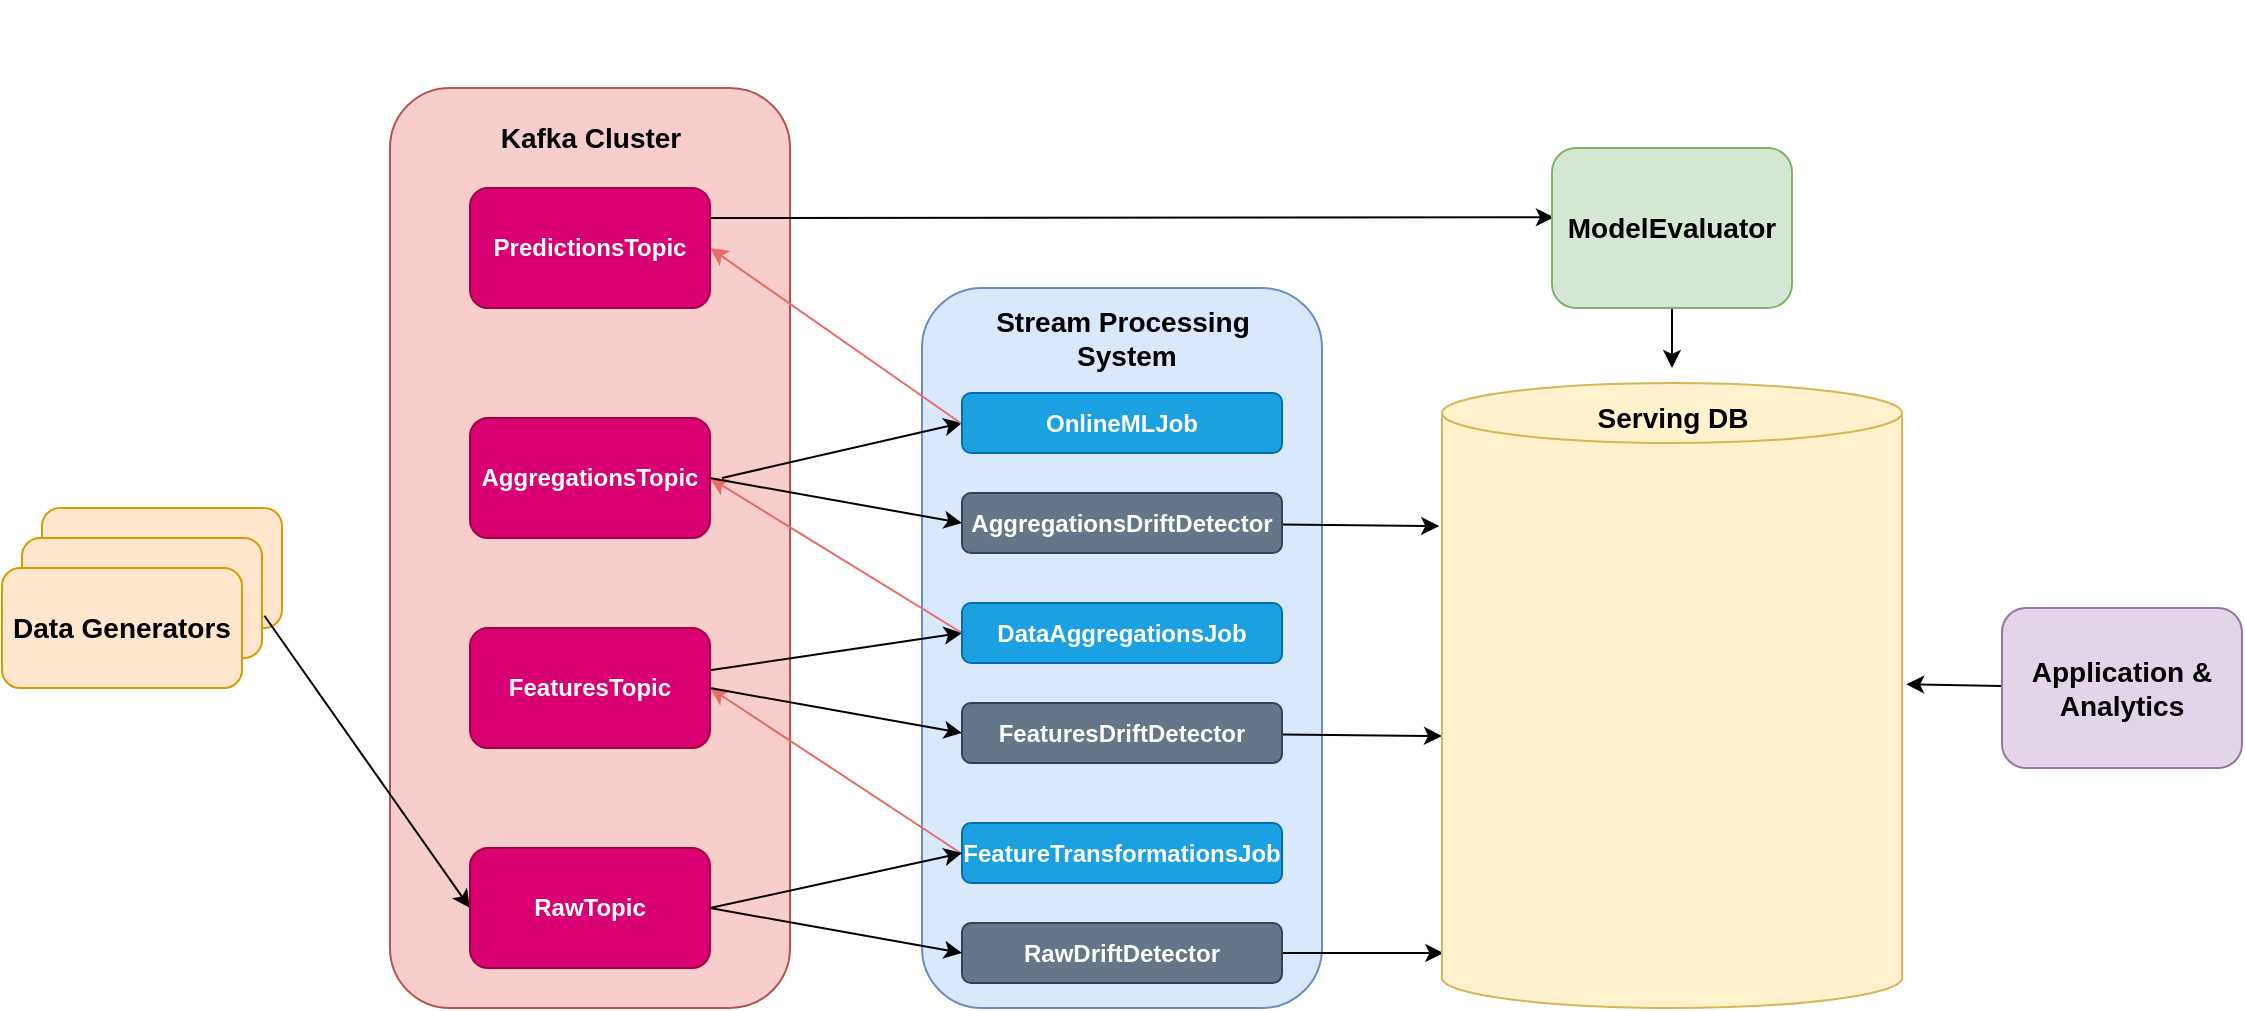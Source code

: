 <mxfile version="20.4.0"><diagram id="Qjbn3UuK11fGf4bXelif" name="Page-1"><mxGraphModel dx="1286" dy="728" grid="1" gridSize="10" guides="1" tooltips="1" connect="1" arrows="1" fold="1" page="1" pageScale="1" pageWidth="827" pageHeight="1169" math="0" shadow="0"><root><mxCell id="0"/><mxCell id="1" parent="0"/><mxCell id="17dA0e6vWFj67rj7ZHB_-25" value="" style="rounded=1;whiteSpace=wrap;html=1;fillColor=#dae8fc;strokeColor=#6c8ebf;" vertex="1" parent="1"><mxGeometry x="520" y="450" width="200" height="360" as="geometry"/></mxCell><mxCell id="17dA0e6vWFj67rj7ZHB_-24" value="" style="rounded=1;whiteSpace=wrap;html=1;fillColor=#f8cecc;strokeColor=#b85450;" vertex="1" parent="1"><mxGeometry x="254" y="350" width="200" height="460" as="geometry"/></mxCell><mxCell id="17dA0e6vWFj67rj7ZHB_-4" value="" style="rounded=1;whiteSpace=wrap;html=1;fillColor=#ffe6cc;strokeColor=#d79b00;" vertex="1" parent="1"><mxGeometry x="80" y="560" width="120" height="60" as="geometry"/></mxCell><mxCell id="17dA0e6vWFj67rj7ZHB_-65" style="edgeStyle=none;rounded=0;orthogonalLoop=1;jettySize=auto;html=1;entryX=0;entryY=0.5;entryDx=0;entryDy=0;fontSize=14;fontColor=#000000;exitX=1.01;exitY=0.648;exitDx=0;exitDy=0;exitPerimeter=0;" edge="1" parent="1" source="17dA0e6vWFj67rj7ZHB_-3" target="17dA0e6vWFj67rj7ZHB_-5"><mxGeometry relative="1" as="geometry"/></mxCell><mxCell id="17dA0e6vWFj67rj7ZHB_-3" value="" style="rounded=1;whiteSpace=wrap;html=1;fillColor=#ffe6cc;strokeColor=#d79b00;" vertex="1" parent="1"><mxGeometry x="70" y="575" width="120" height="60" as="geometry"/></mxCell><mxCell id="17dA0e6vWFj67rj7ZHB_-1" value="&lt;font style=&quot;font-size: 14px;&quot;&gt;&lt;b&gt;Data Generators&lt;/b&gt;&lt;/font&gt;" style="rounded=1;whiteSpace=wrap;html=1;fillColor=#ffe6cc;strokeColor=#d79b00;" vertex="1" parent="1"><mxGeometry x="60" y="590" width="120" height="60" as="geometry"/></mxCell><mxCell id="17dA0e6vWFj67rj7ZHB_-5" value="&lt;b&gt;RawTopic&lt;/b&gt;" style="rounded=1;whiteSpace=wrap;html=1;fillColor=#d80073;fontColor=#ffffff;strokeColor=#A50040;" vertex="1" parent="1"><mxGeometry x="294" y="730" width="120" height="60" as="geometry"/></mxCell><mxCell id="17dA0e6vWFj67rj7ZHB_-62" style="edgeStyle=orthogonalEdgeStyle;rounded=0;orthogonalLoop=1;jettySize=auto;html=1;fontSize=14;fontColor=#000000;entryX=0.003;entryY=0.912;entryDx=0;entryDy=0;entryPerimeter=0;" edge="1" parent="1" source="17dA0e6vWFj67rj7ZHB_-9" target="17dA0e6vWFj67rj7ZHB_-21"><mxGeometry relative="1" as="geometry"><mxPoint x="770" y="782.5" as="targetPoint"/></mxGeometry></mxCell><mxCell id="17dA0e6vWFj67rj7ZHB_-9" value="&lt;b&gt;RawDriftDetector&lt;/b&gt;" style="rounded=1;whiteSpace=wrap;html=1;fillColor=#647687;fontColor=#ffffff;strokeColor=#314354;" vertex="1" parent="1"><mxGeometry x="540" y="767.5" width="160" height="30" as="geometry"/></mxCell><mxCell id="17dA0e6vWFj67rj7ZHB_-47" style="rounded=0;orthogonalLoop=1;jettySize=auto;html=1;entryX=1;entryY=0.5;entryDx=0;entryDy=0;fontSize=14;fontColor=#000000;fillColor=#76608a;strokeColor=#EA6B66;" edge="1" parent="1" target="17dA0e6vWFj67rj7ZHB_-11"><mxGeometry relative="1" as="geometry"><mxPoint x="540" y="733" as="sourcePoint"/></mxGeometry></mxCell><mxCell id="17dA0e6vWFj67rj7ZHB_-10" value="&lt;b&gt;FeatureTransformationsJob&lt;/b&gt;" style="rounded=1;whiteSpace=wrap;html=1;fillColor=#1ba1e2;fontColor=#ffffff;strokeColor=#006EAF;" vertex="1" parent="1"><mxGeometry x="540" y="717.5" width="160" height="30" as="geometry"/></mxCell><mxCell id="17dA0e6vWFj67rj7ZHB_-51" style="edgeStyle=none;rounded=0;orthogonalLoop=1;jettySize=auto;html=1;entryX=0;entryY=0.5;entryDx=0;entryDy=0;fontSize=14;fontColor=#000000;exitX=1;exitY=0.5;exitDx=0;exitDy=0;" edge="1" parent="1" source="17dA0e6vWFj67rj7ZHB_-11" target="17dA0e6vWFj67rj7ZHB_-12"><mxGeometry relative="1" as="geometry"/></mxCell><mxCell id="17dA0e6vWFj67rj7ZHB_-52" style="edgeStyle=none;rounded=0;orthogonalLoop=1;jettySize=auto;html=1;entryX=0;entryY=0.5;entryDx=0;entryDy=0;fontSize=14;fontColor=#000000;" edge="1" parent="1" source="17dA0e6vWFj67rj7ZHB_-11" target="17dA0e6vWFj67rj7ZHB_-13"><mxGeometry relative="1" as="geometry"/></mxCell><mxCell id="17dA0e6vWFj67rj7ZHB_-11" value="&lt;b&gt;FeaturesTopic&lt;/b&gt;" style="rounded=1;whiteSpace=wrap;html=1;fillColor=#d80073;fontColor=#ffffff;strokeColor=#A50040;" vertex="1" parent="1"><mxGeometry x="294" y="620" width="120" height="60" as="geometry"/></mxCell><mxCell id="17dA0e6vWFj67rj7ZHB_-60" style="edgeStyle=none;rounded=0;orthogonalLoop=1;jettySize=auto;html=1;fontSize=14;fontColor=#000000;" edge="1" parent="1" source="17dA0e6vWFj67rj7ZHB_-12"><mxGeometry relative="1" as="geometry"><mxPoint x="780" y="674" as="targetPoint"/></mxGeometry></mxCell><mxCell id="17dA0e6vWFj67rj7ZHB_-12" value="&lt;b&gt;FeaturesDriftDetector&lt;/b&gt;" style="rounded=1;whiteSpace=wrap;html=1;fillColor=#647687;fontColor=#ffffff;strokeColor=#314354;" vertex="1" parent="1"><mxGeometry x="540" y="657.5" width="160" height="30" as="geometry"/></mxCell><mxCell id="17dA0e6vWFj67rj7ZHB_-53" style="edgeStyle=none;rounded=0;orthogonalLoop=1;jettySize=auto;html=1;entryX=1;entryY=0.5;entryDx=0;entryDy=0;fontSize=14;fontColor=#000000;exitX=0;exitY=0.5;exitDx=0;exitDy=0;strokeColor=#EA6B66;" edge="1" parent="1" source="17dA0e6vWFj67rj7ZHB_-13" target="17dA0e6vWFj67rj7ZHB_-14"><mxGeometry relative="1" as="geometry"><mxPoint x="540" y="630" as="sourcePoint"/></mxGeometry></mxCell><mxCell id="17dA0e6vWFj67rj7ZHB_-13" value="&lt;b&gt;DataAggregationsJob&lt;/b&gt;" style="rounded=1;whiteSpace=wrap;html=1;fillColor=#1ba1e2;fontColor=#ffffff;strokeColor=#006EAF;" vertex="1" parent="1"><mxGeometry x="540" y="607.5" width="160" height="30" as="geometry"/></mxCell><mxCell id="17dA0e6vWFj67rj7ZHB_-54" style="edgeStyle=none;rounded=0;orthogonalLoop=1;jettySize=auto;html=1;entryX=0;entryY=0.5;entryDx=0;entryDy=0;fontSize=14;fontColor=#000000;exitX=1;exitY=0.5;exitDx=0;exitDy=0;" edge="1" parent="1" source="17dA0e6vWFj67rj7ZHB_-14" target="17dA0e6vWFj67rj7ZHB_-15"><mxGeometry relative="1" as="geometry"/></mxCell><mxCell id="17dA0e6vWFj67rj7ZHB_-55" style="edgeStyle=none;rounded=0;orthogonalLoop=1;jettySize=auto;html=1;entryX=0;entryY=0.5;entryDx=0;entryDy=0;fontSize=14;fontColor=#000000;" edge="1" parent="1" target="17dA0e6vWFj67rj7ZHB_-16"><mxGeometry relative="1" as="geometry"><mxPoint x="420" y="545" as="sourcePoint"/></mxGeometry></mxCell><mxCell id="17dA0e6vWFj67rj7ZHB_-14" value="&lt;b&gt;AggregationsTopic&lt;/b&gt;" style="rounded=1;whiteSpace=wrap;html=1;fillColor=#d80073;fontColor=#ffffff;strokeColor=#A50040;" vertex="1" parent="1"><mxGeometry x="294" y="515" width="120" height="60" as="geometry"/></mxCell><mxCell id="17dA0e6vWFj67rj7ZHB_-59" style="edgeStyle=none;rounded=0;orthogonalLoop=1;jettySize=auto;html=1;fontSize=14;fontColor=#000000;entryX=-0.006;entryY=0.229;entryDx=0;entryDy=0;entryPerimeter=0;" edge="1" parent="1" source="17dA0e6vWFj67rj7ZHB_-15" target="17dA0e6vWFj67rj7ZHB_-21"><mxGeometry relative="1" as="geometry"><mxPoint x="780" y="570" as="targetPoint"/></mxGeometry></mxCell><mxCell id="17dA0e6vWFj67rj7ZHB_-15" value="&lt;b&gt;AggregationsDriftDetector&lt;/b&gt;" style="rounded=1;whiteSpace=wrap;html=1;fillColor=#647687;fontColor=#ffffff;strokeColor=#314354;" vertex="1" parent="1"><mxGeometry x="540" y="552.5" width="160" height="30" as="geometry"/></mxCell><mxCell id="17dA0e6vWFj67rj7ZHB_-56" style="edgeStyle=none;rounded=0;orthogonalLoop=1;jettySize=auto;html=1;entryX=1;entryY=0.5;entryDx=0;entryDy=0;fontSize=14;fontColor=#000000;strokeColor=#EA6B66;" edge="1" parent="1" target="17dA0e6vWFj67rj7ZHB_-17"><mxGeometry relative="1" as="geometry"><mxPoint x="540" y="518" as="sourcePoint"/></mxGeometry></mxCell><mxCell id="17dA0e6vWFj67rj7ZHB_-16" value="&lt;b&gt;OnlineMLJob&lt;/b&gt;" style="rounded=1;whiteSpace=wrap;html=1;fillColor=#1ba1e2;fontColor=#ffffff;strokeColor=#006EAF;" vertex="1" parent="1"><mxGeometry x="540" y="502.5" width="160" height="30" as="geometry"/></mxCell><mxCell id="17dA0e6vWFj67rj7ZHB_-58" style="edgeStyle=none;rounded=0;orthogonalLoop=1;jettySize=auto;html=1;exitX=1;exitY=0.25;exitDx=0;exitDy=0;fontSize=14;fontColor=#000000;entryX=0.008;entryY=0.433;entryDx=0;entryDy=0;entryPerimeter=0;" edge="1" parent="1" source="17dA0e6vWFj67rj7ZHB_-17" target="17dA0e6vWFj67rj7ZHB_-20"><mxGeometry relative="1" as="geometry"><mxPoint x="830" y="415.4" as="targetPoint"/></mxGeometry></mxCell><mxCell id="17dA0e6vWFj67rj7ZHB_-17" value="&lt;b&gt;PredictionsTopic&lt;/b&gt;" style="rounded=1;whiteSpace=wrap;html=1;fillColor=#d80073;fontColor=#ffffff;strokeColor=#A50040;" vertex="1" parent="1"><mxGeometry x="294" y="400" width="120" height="60" as="geometry"/></mxCell><mxCell id="17dA0e6vWFj67rj7ZHB_-63" style="edgeStyle=orthogonalEdgeStyle;rounded=0;orthogonalLoop=1;jettySize=auto;html=1;fontSize=14;fontColor=#000000;" edge="1" parent="1" source="17dA0e6vWFj67rj7ZHB_-20"><mxGeometry relative="1" as="geometry"><mxPoint x="895" y="490" as="targetPoint"/></mxGeometry></mxCell><mxCell id="17dA0e6vWFj67rj7ZHB_-20" value="&lt;font style=&quot;font-size: 14px;&quot;&gt;&lt;b&gt;ModelEvaluator&lt;/b&gt;&lt;/font&gt;" style="rounded=1;whiteSpace=wrap;html=1;fillColor=#d5e8d4;strokeColor=#82b366;" vertex="1" parent="1"><mxGeometry x="835" y="380" width="120" height="80" as="geometry"/></mxCell><mxCell id="17dA0e6vWFj67rj7ZHB_-21" value="" style="shape=cylinder3;whiteSpace=wrap;html=1;boundedLbl=1;backgroundOutline=1;size=15;fillColor=#fff2cc;strokeColor=#d6b656;" vertex="1" parent="1"><mxGeometry x="780" y="497.5" width="230" height="312.5" as="geometry"/></mxCell><mxCell id="17dA0e6vWFj67rj7ZHB_-64" style="rounded=0;orthogonalLoop=1;jettySize=auto;html=1;entryX=1.009;entryY=0.482;entryDx=0;entryDy=0;entryPerimeter=0;fontSize=14;fontColor=#000000;" edge="1" parent="1" source="17dA0e6vWFj67rj7ZHB_-22" target="17dA0e6vWFj67rj7ZHB_-21"><mxGeometry relative="1" as="geometry"/></mxCell><mxCell id="17dA0e6vWFj67rj7ZHB_-22" value="&lt;font style=&quot;font-size: 14px;&quot;&gt;&lt;b&gt;Application &amp;amp; Analytics&lt;/b&gt;&lt;/font&gt;" style="rounded=1;whiteSpace=wrap;html=1;fillColor=#e1d5e7;strokeColor=#9673a6;" vertex="1" parent="1"><mxGeometry x="1060" y="610" width="120" height="80" as="geometry"/></mxCell><mxCell id="17dA0e6vWFj67rj7ZHB_-26" value="&lt;b&gt;&lt;font style=&quot;font-size: 14px;&quot;&gt;Kafka Cluster&lt;/font&gt;&lt;/b&gt;" style="text;html=1;align=center;verticalAlign=middle;resizable=0;points=[];autosize=1;strokeColor=none;fillColor=none;" vertex="1" parent="1"><mxGeometry x="299" y="360" width="110" height="30" as="geometry"/></mxCell><mxCell id="17dA0e6vWFj67rj7ZHB_-27" value="&lt;div style=&quot;font-size: 14px;&quot;&gt;&lt;b&gt;&lt;font style=&quot;font-size: 14px;&quot;&gt;Stream Processing&lt;/font&gt;&lt;/b&gt;&lt;/div&gt;&lt;div style=&quot;font-size: 14px;&quot;&gt;&lt;b&gt;&lt;font style=&quot;font-size: 14px;&quot;&gt;&amp;nbsp;System&lt;/font&gt;&lt;/b&gt;&lt;/div&gt;" style="text;html=1;align=center;verticalAlign=middle;resizable=0;points=[];autosize=1;strokeColor=none;fillColor=none;" vertex="1" parent="1"><mxGeometry x="545" y="450" width="150" height="50" as="geometry"/></mxCell><mxCell id="17dA0e6vWFj67rj7ZHB_-28" value="" style="shape=image;verticalLabelPosition=bottom;labelBackgroundColor=default;verticalAlign=top;aspect=fixed;imageAspect=0;image=https://images.g2crowd.com/uploads/product/image/large_detail/large_detail_7f0db783d89dc6a16ebb0ba5dd485234/aiven-for-apache-kafka.png;" vertex="1" parent="1"><mxGeometry x="210" y="306" width="94" height="94" as="geometry"/></mxCell><mxCell id="17dA0e6vWFj67rj7ZHB_-32" value="" style="shape=image;verticalLabelPosition=bottom;labelBackgroundColor=default;verticalAlign=top;aspect=fixed;imageAspect=0;image=https://uploads-ssl.webflow.com/62038ffc9cd2db4558e3c7b7/623b44a1913c46041e39c836_kafka.svg;" vertex="1" parent="1"><mxGeometry x="488" y="430" width="57" height="57" as="geometry"/></mxCell><mxCell id="17dA0e6vWFj67rj7ZHB_-37" value="" style="shape=image;verticalLabelPosition=bottom;labelBackgroundColor=default;verticalAlign=top;aspect=fixed;imageAspect=0;image=https://www.vectorlogo.zone/logos/mongodb/mongodb-ar21.svg;" vertex="1" parent="1"><mxGeometry x="825" y="630" width="140" height="70" as="geometry"/></mxCell><mxCell id="17dA0e6vWFj67rj7ZHB_-39" value="&lt;b&gt;Serving DB&lt;br&gt;&lt;/b&gt;" style="text;html=1;align=center;verticalAlign=middle;resizable=0;points=[];autosize=1;strokeColor=none;fillColor=none;fontSize=14;fontColor=#000000;" vertex="1" parent="1"><mxGeometry x="845" y="500" width="100" height="30" as="geometry"/></mxCell><mxCell id="17dA0e6vWFj67rj7ZHB_-45" value="" style="endArrow=classic;html=1;rounded=0;fontSize=14;fontColor=#000000;exitX=1;exitY=0.5;exitDx=0;exitDy=0;entryX=0;entryY=0.5;entryDx=0;entryDy=0;" edge="1" parent="1" source="17dA0e6vWFj67rj7ZHB_-5" target="17dA0e6vWFj67rj7ZHB_-9"><mxGeometry width="50" height="50" relative="1" as="geometry"><mxPoint x="570" y="630" as="sourcePoint"/><mxPoint x="620" y="580" as="targetPoint"/></mxGeometry></mxCell><mxCell id="17dA0e6vWFj67rj7ZHB_-46" value="" style="endArrow=classic;html=1;rounded=0;fontSize=14;fontColor=#000000;entryX=0;entryY=0.5;entryDx=0;entryDy=0;exitX=1;exitY=0.5;exitDx=0;exitDy=0;" edge="1" parent="1" source="17dA0e6vWFj67rj7ZHB_-5" target="17dA0e6vWFj67rj7ZHB_-10"><mxGeometry width="50" height="50" relative="1" as="geometry"><mxPoint x="420" y="760" as="sourcePoint"/><mxPoint x="550" y="792.5" as="targetPoint"/></mxGeometry></mxCell><mxCell id="17dA0e6vWFj67rj7ZHB_-66" value="" style="shape=image;verticalLabelPosition=bottom;labelBackgroundColor=default;verticalAlign=top;aspect=fixed;imageAspect=0;image=https://production-media.paperswithcode.com/social-images/IIGvoRhcqPHRAxAp.svg;" vertex="1" parent="1"><mxGeometry x="90" y="561" width="100" height="23.85" as="geometry"/></mxCell></root></mxGraphModel></diagram></mxfile>